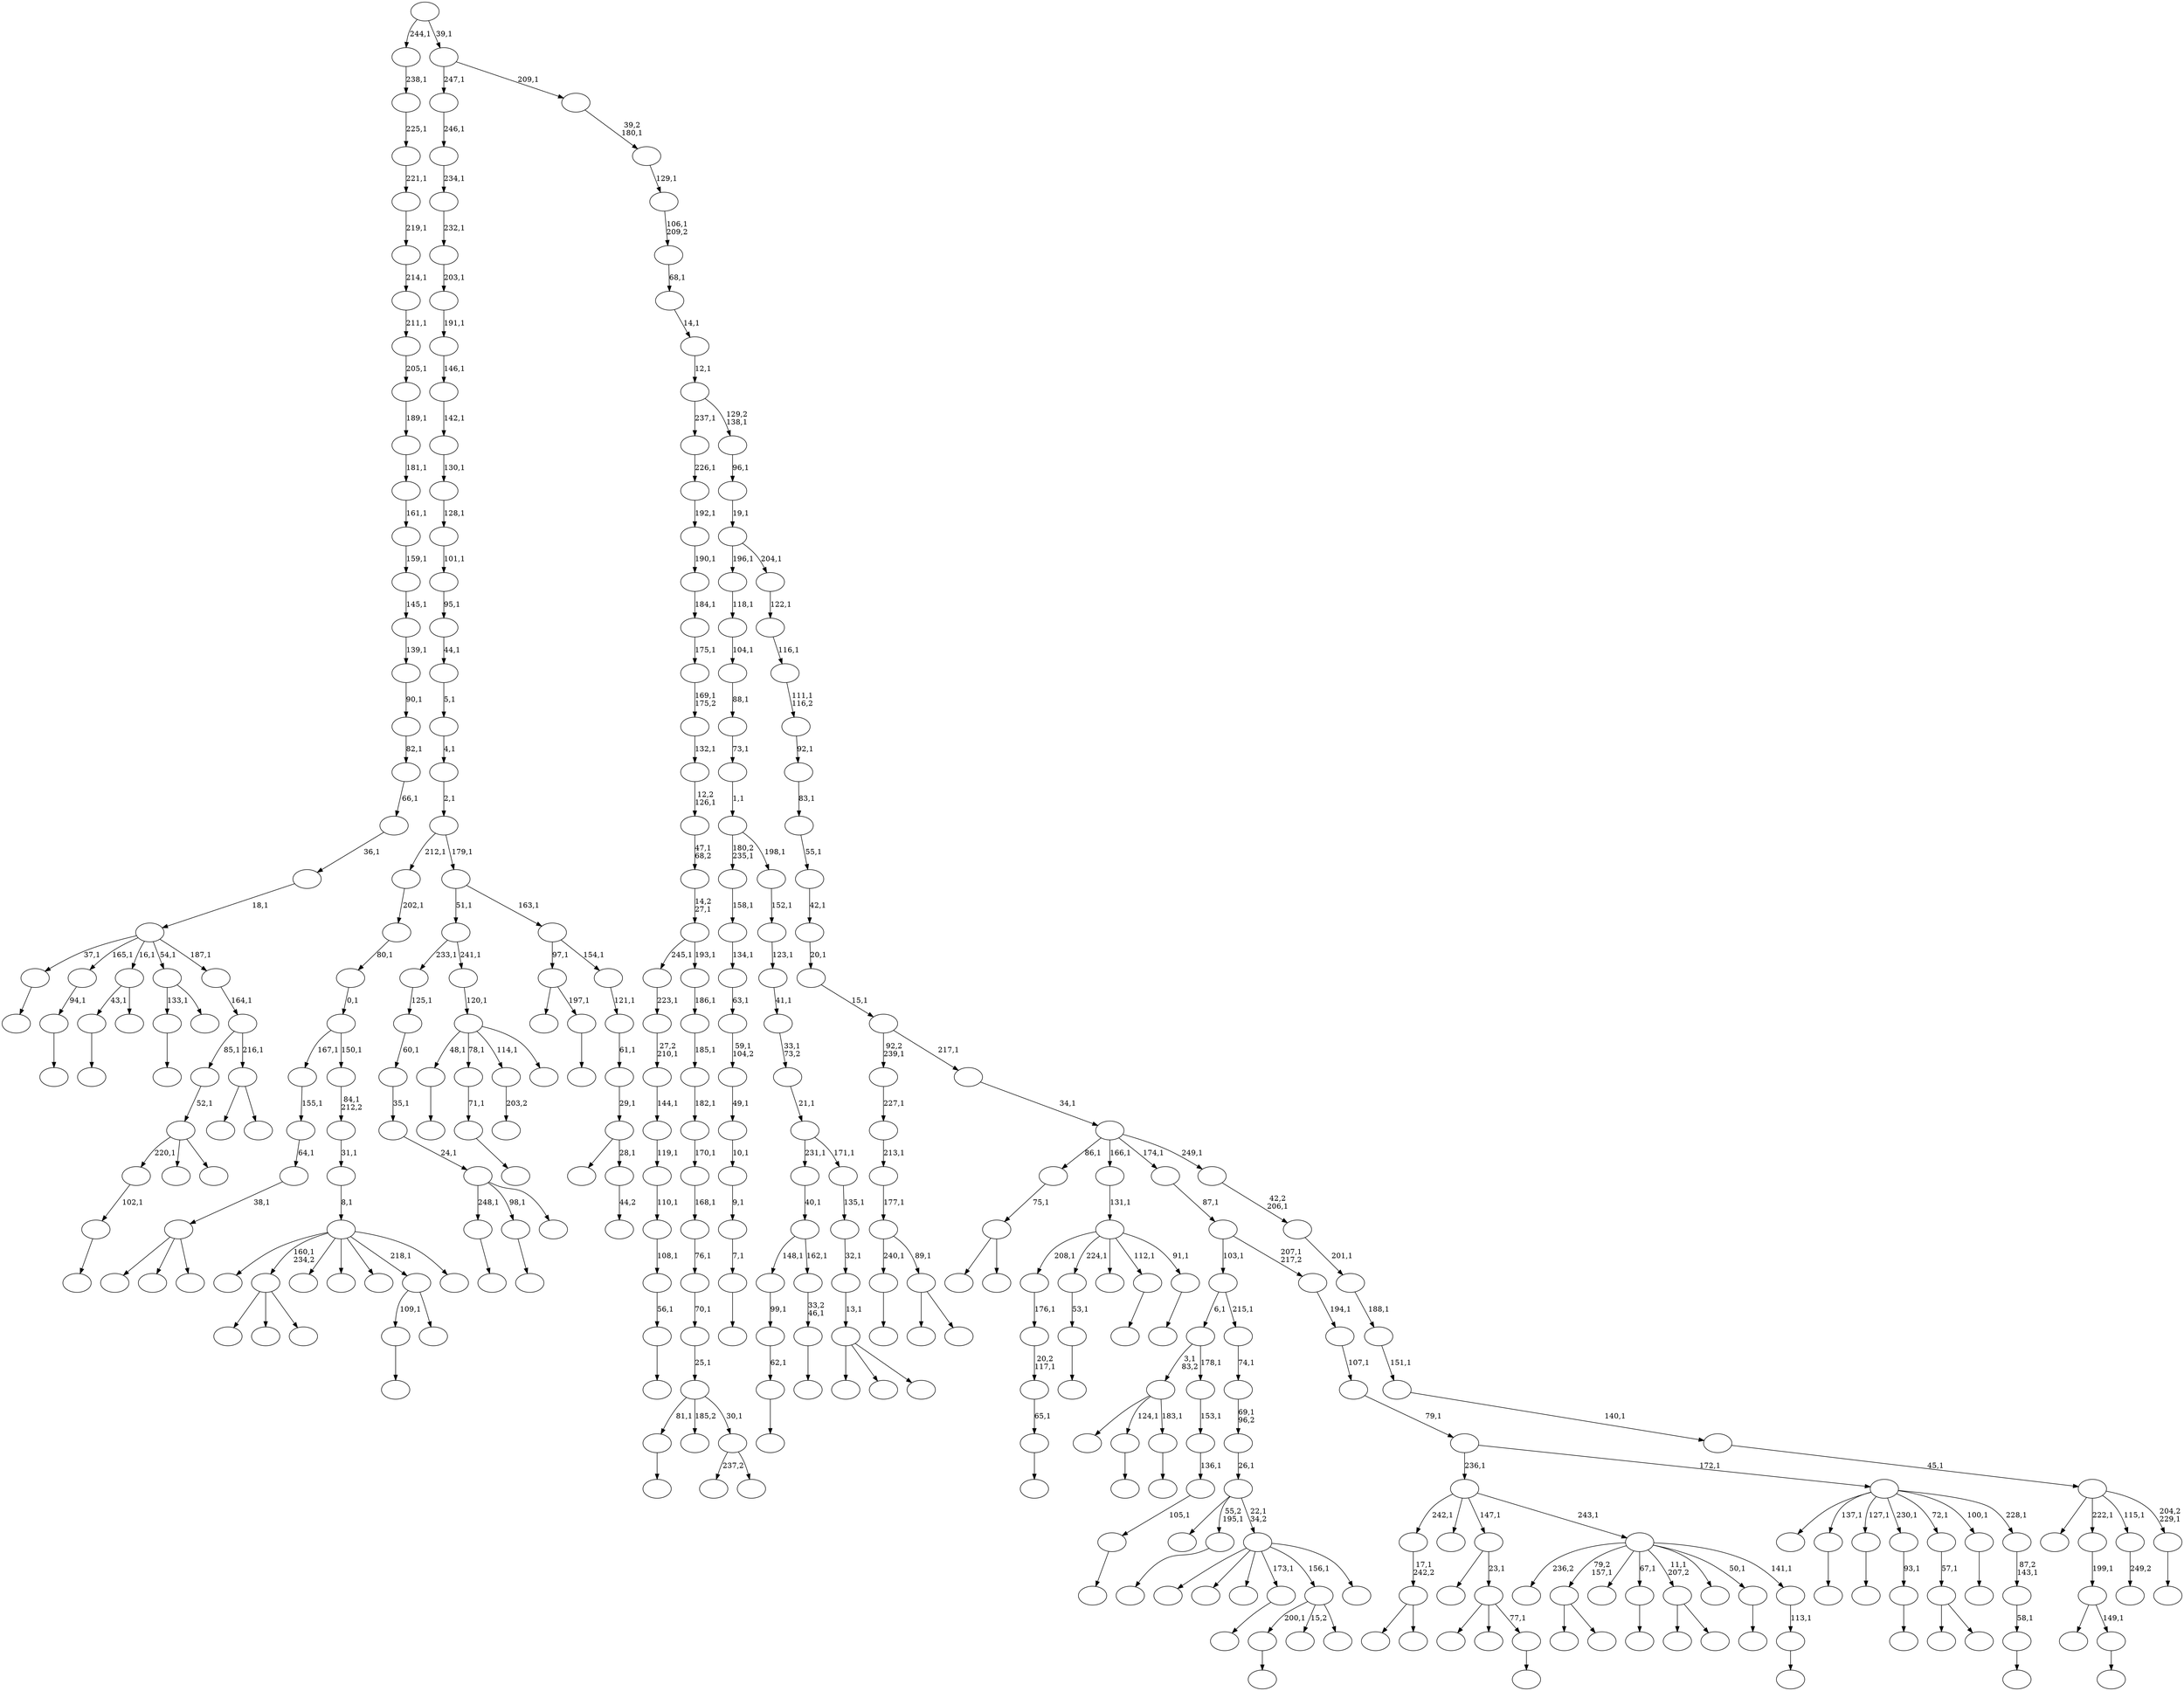 digraph T {
	350 [label=""]
	349 [label=""]
	348 [label=""]
	347 [label=""]
	346 [label=""]
	345 [label=""]
	344 [label=""]
	343 [label=""]
	342 [label=""]
	341 [label=""]
	340 [label=""]
	339 [label=""]
	338 [label=""]
	337 [label=""]
	336 [label=""]
	335 [label=""]
	334 [label=""]
	333 [label=""]
	332 [label=""]
	331 [label=""]
	330 [label=""]
	329 [label=""]
	328 [label=""]
	327 [label=""]
	326 [label=""]
	325 [label=""]
	324 [label=""]
	323 [label=""]
	322 [label=""]
	321 [label=""]
	320 [label=""]
	319 [label=""]
	318 [label=""]
	317 [label=""]
	316 [label=""]
	315 [label=""]
	314 [label=""]
	313 [label=""]
	312 [label=""]
	311 [label=""]
	310 [label=""]
	309 [label=""]
	308 [label=""]
	307 [label=""]
	306 [label=""]
	305 [label=""]
	304 [label=""]
	303 [label=""]
	302 [label=""]
	301 [label=""]
	300 [label=""]
	299 [label=""]
	298 [label=""]
	297 [label=""]
	296 [label=""]
	295 [label=""]
	294 [label=""]
	293 [label=""]
	292 [label=""]
	291 [label=""]
	290 [label=""]
	289 [label=""]
	288 [label=""]
	287 [label=""]
	286 [label=""]
	285 [label=""]
	284 [label=""]
	283 [label=""]
	282 [label=""]
	281 [label=""]
	280 [label=""]
	279 [label=""]
	278 [label=""]
	277 [label=""]
	276 [label=""]
	275 [label=""]
	274 [label=""]
	273 [label=""]
	272 [label=""]
	271 [label=""]
	270 [label=""]
	269 [label=""]
	268 [label=""]
	267 [label=""]
	266 [label=""]
	265 [label=""]
	264 [label=""]
	263 [label=""]
	262 [label=""]
	261 [label=""]
	260 [label=""]
	259 [label=""]
	258 [label=""]
	257 [label=""]
	256 [label=""]
	255 [label=""]
	254 [label=""]
	253 [label=""]
	252 [label=""]
	251 [label=""]
	250 [label=""]
	249 [label=""]
	248 [label=""]
	247 [label=""]
	246 [label=""]
	245 [label=""]
	244 [label=""]
	243 [label=""]
	242 [label=""]
	241 [label=""]
	240 [label=""]
	239 [label=""]
	238 [label=""]
	237 [label=""]
	236 [label=""]
	235 [label=""]
	234 [label=""]
	233 [label=""]
	232 [label=""]
	231 [label=""]
	230 [label=""]
	229 [label=""]
	228 [label=""]
	227 [label=""]
	226 [label=""]
	225 [label=""]
	224 [label=""]
	223 [label=""]
	222 [label=""]
	221 [label=""]
	220 [label=""]
	219 [label=""]
	218 [label=""]
	217 [label=""]
	216 [label=""]
	215 [label=""]
	214 [label=""]
	213 [label=""]
	212 [label=""]
	211 [label=""]
	210 [label=""]
	209 [label=""]
	208 [label=""]
	207 [label=""]
	206 [label=""]
	205 [label=""]
	204 [label=""]
	203 [label=""]
	202 [label=""]
	201 [label=""]
	200 [label=""]
	199 [label=""]
	198 [label=""]
	197 [label=""]
	196 [label=""]
	195 [label=""]
	194 [label=""]
	193 [label=""]
	192 [label=""]
	191 [label=""]
	190 [label=""]
	189 [label=""]
	188 [label=""]
	187 [label=""]
	186 [label=""]
	185 [label=""]
	184 [label=""]
	183 [label=""]
	182 [label=""]
	181 [label=""]
	180 [label=""]
	179 [label=""]
	178 [label=""]
	177 [label=""]
	176 [label=""]
	175 [label=""]
	174 [label=""]
	173 [label=""]
	172 [label=""]
	171 [label=""]
	170 [label=""]
	169 [label=""]
	168 [label=""]
	167 [label=""]
	166 [label=""]
	165 [label=""]
	164 [label=""]
	163 [label=""]
	162 [label=""]
	161 [label=""]
	160 [label=""]
	159 [label=""]
	158 [label=""]
	157 [label=""]
	156 [label=""]
	155 [label=""]
	154 [label=""]
	153 [label=""]
	152 [label=""]
	151 [label=""]
	150 [label=""]
	149 [label=""]
	148 [label=""]
	147 [label=""]
	146 [label=""]
	145 [label=""]
	144 [label=""]
	143 [label=""]
	142 [label=""]
	141 [label=""]
	140 [label=""]
	139 [label=""]
	138 [label=""]
	137 [label=""]
	136 [label=""]
	135 [label=""]
	134 [label=""]
	133 [label=""]
	132 [label=""]
	131 [label=""]
	130 [label=""]
	129 [label=""]
	128 [label=""]
	127 [label=""]
	126 [label=""]
	125 [label=""]
	124 [label=""]
	123 [label=""]
	122 [label=""]
	121 [label=""]
	120 [label=""]
	119 [label=""]
	118 [label=""]
	117 [label=""]
	116 [label=""]
	115 [label=""]
	114 [label=""]
	113 [label=""]
	112 [label=""]
	111 [label=""]
	110 [label=""]
	109 [label=""]
	108 [label=""]
	107 [label=""]
	106 [label=""]
	105 [label=""]
	104 [label=""]
	103 [label=""]
	102 [label=""]
	101 [label=""]
	100 [label=""]
	99 [label=""]
	98 [label=""]
	97 [label=""]
	96 [label=""]
	95 [label=""]
	94 [label=""]
	93 [label=""]
	92 [label=""]
	91 [label=""]
	90 [label=""]
	89 [label=""]
	88 [label=""]
	87 [label=""]
	86 [label=""]
	85 [label=""]
	84 [label=""]
	83 [label=""]
	82 [label=""]
	81 [label=""]
	80 [label=""]
	79 [label=""]
	78 [label=""]
	77 [label=""]
	76 [label=""]
	75 [label=""]
	74 [label=""]
	73 [label=""]
	72 [label=""]
	71 [label=""]
	70 [label=""]
	69 [label=""]
	68 [label=""]
	67 [label=""]
	66 [label=""]
	65 [label=""]
	64 [label=""]
	63 [label=""]
	62 [label=""]
	61 [label=""]
	60 [label=""]
	59 [label=""]
	58 [label=""]
	57 [label=""]
	56 [label=""]
	55 [label=""]
	54 [label=""]
	53 [label=""]
	52 [label=""]
	51 [label=""]
	50 [label=""]
	49 [label=""]
	48 [label=""]
	47 [label=""]
	46 [label=""]
	45 [label=""]
	44 [label=""]
	43 [label=""]
	42 [label=""]
	41 [label=""]
	40 [label=""]
	39 [label=""]
	38 [label=""]
	37 [label=""]
	36 [label=""]
	35 [label=""]
	34 [label=""]
	33 [label=""]
	32 [label=""]
	31 [label=""]
	30 [label=""]
	29 [label=""]
	28 [label=""]
	27 [label=""]
	26 [label=""]
	25 [label=""]
	24 [label=""]
	23 [label=""]
	22 [label=""]
	21 [label=""]
	20 [label=""]
	19 [label=""]
	18 [label=""]
	17 [label=""]
	16 [label=""]
	15 [label=""]
	14 [label=""]
	13 [label=""]
	12 [label=""]
	11 [label=""]
	10 [label=""]
	9 [label=""]
	8 [label=""]
	7 [label=""]
	6 [label=""]
	5 [label=""]
	4 [label=""]
	3 [label=""]
	2 [label=""]
	1 [label=""]
	0 [label=""]
	347 -> 348 [label=""]
	346 -> 347 [label="102,1"]
	342 -> 343 [label=""]
	333 -> 334 [label=""]
	331 -> 332 [label=""]
	329 -> 330 [label=""]
	328 -> 344 [label=""]
	328 -> 333 [label="124,1"]
	328 -> 329 [label="183,1"]
	326 -> 327 [label=""]
	321 -> 322 [label=""]
	318 -> 319 [label=""]
	317 -> 318 [label="7,1"]
	316 -> 317 [label="9,1"]
	315 -> 316 [label="10,1"]
	314 -> 315 [label="49,1"]
	313 -> 314 [label="59,1\n104,2"]
	312 -> 313 [label="63,1"]
	311 -> 312 [label="134,1"]
	310 -> 311 [label="158,1"]
	308 -> 309 [label=""]
	303 -> 338 [label=""]
	303 -> 304 [label=""]
	302 -> 303 [label="17,1\n242,2"]
	299 -> 300 [label=""]
	296 -> 297 [label=""]
	294 -> 295 [label=""]
	293 -> 340 [label=""]
	293 -> 294 [label="149,1"]
	292 -> 293 [label="199,1"]
	289 -> 325 [label=""]
	289 -> 290 [label=""]
	286 -> 287 [label=""]
	283 -> 284 [label=""]
	280 -> 281 [label=""]
	279 -> 280 [label="65,1"]
	278 -> 279 [label="20,2\n117,1"]
	277 -> 278 [label="176,1"]
	275 -> 276 [label=""]
	272 -> 273 [label=""]
	268 -> 269 [label=""]
	267 -> 268 [label="62,1"]
	266 -> 267 [label="99,1"]
	264 -> 265 [label=""]
	263 -> 264 [label="53,1"]
	261 -> 298 [label=""]
	261 -> 291 [label=""]
	261 -> 262 [label=""]
	259 -> 336 [label=""]
	259 -> 260 [label=""]
	257 -> 258 [label=""]
	256 -> 337 [label=""]
	256 -> 257 [label="197,1"]
	253 -> 254 [label=""]
	252 -> 253 [label="56,1"]
	251 -> 252 [label="108,1"]
	250 -> 251 [label="110,1"]
	249 -> 250 [label="119,1"]
	248 -> 249 [label="144,1"]
	247 -> 248 [label="27,2\n210,1"]
	246 -> 247 [label="223,1"]
	244 -> 245 [label=""]
	242 -> 243 [label=""]
	241 -> 242 [label="71,1"]
	238 -> 239 [label=""]
	237 -> 238 [label="94,1"]
	235 -> 341 [label=""]
	235 -> 271 [label=""]
	235 -> 236 [label=""]
	234 -> 235 [label="38,1"]
	233 -> 234 [label="64,1"]
	232 -> 233 [label="155,1"]
	230 -> 346 [label="220,1"]
	230 -> 320 [label=""]
	230 -> 231 [label=""]
	229 -> 230 [label="52,1"]
	225 -> 321 [label="248,1"]
	225 -> 296 [label="98,1"]
	225 -> 226 [label=""]
	224 -> 225 [label="24,1"]
	223 -> 224 [label="35,1"]
	222 -> 223 [label="60,1"]
	221 -> 222 [label="125,1"]
	218 -> 219 [label=""]
	217 -> 218 [label="105,1"]
	216 -> 217 [label="136,1"]
	215 -> 216 [label="153,1"]
	214 -> 328 [label="3,1\n83,2"]
	214 -> 215 [label="178,1"]
	212 -> 213 [label=""]
	211 -> 212 [label="33,2\n46,1"]
	210 -> 266 [label="148,1"]
	210 -> 211 [label="162,1"]
	209 -> 210 [label="40,1"]
	206 -> 207 [label="249,2"]
	202 -> 203 [label=""]
	199 -> 200 [label="203,2"]
	197 -> 198 [label=""]
	195 -> 274 [label="237,2"]
	195 -> 196 [label=""]
	194 -> 308 [label="81,1"]
	194 -> 306 [label="185,2"]
	194 -> 195 [label="30,1"]
	193 -> 194 [label="25,1"]
	192 -> 193 [label="70,1"]
	191 -> 192 [label="76,1"]
	190 -> 191 [label="168,1"]
	189 -> 190 [label="170,1"]
	188 -> 189 [label="182,1"]
	187 -> 188 [label="185,1"]
	186 -> 187 [label="186,1"]
	185 -> 246 [label="245,1"]
	185 -> 186 [label="193,1"]
	184 -> 185 [label="14,2\n27,1"]
	183 -> 184 [label="47,1\n68,2"]
	182 -> 183 [label="12,2\n126,1"]
	181 -> 182 [label="132,1"]
	180 -> 181 [label="169,1\n175,2"]
	179 -> 180 [label="175,1"]
	178 -> 179 [label="184,1"]
	177 -> 178 [label="190,1"]
	176 -> 177 [label="192,1"]
	175 -> 176 [label="226,1"]
	172 -> 173 [label=""]
	170 -> 171 [label=""]
	168 -> 286 [label="43,1"]
	168 -> 169 [label=""]
	166 -> 244 [label="48,1"]
	166 -> 241 [label="78,1"]
	166 -> 199 [label="114,1"]
	166 -> 167 [label=""]
	165 -> 166 [label="120,1"]
	164 -> 221 [label="233,1"]
	164 -> 165 [label="241,1"]
	162 -> 163 [label=""]
	161 -> 162 [label="93,1"]
	157 -> 174 [label=""]
	157 -> 158 [label=""]
	156 -> 157 [label="75,1"]
	154 -> 283 [label="109,1"]
	154 -> 155 [label=""]
	152 -> 305 [label=""]
	152 -> 153 [label=""]
	151 -> 170 [label="240,1"]
	151 -> 152 [label="89,1"]
	150 -> 151 [label="177,1"]
	149 -> 150 [label="213,1"]
	148 -> 149 [label="227,1"]
	146 -> 324 [label=""]
	146 -> 261 [label="160,1\n234,2"]
	146 -> 228 [label=""]
	146 -> 220 [label=""]
	146 -> 160 [label=""]
	146 -> 154 [label="218,1"]
	146 -> 147 [label=""]
	145 -> 146 [label="8,1"]
	144 -> 145 [label="31,1"]
	143 -> 144 [label="84,1\n212,2"]
	142 -> 232 [label="167,1"]
	142 -> 143 [label="150,1"]
	141 -> 142 [label="0,1"]
	140 -> 141 [label="80,1"]
	139 -> 140 [label="202,1"]
	137 -> 138 [label=""]
	136 -> 345 [label=""]
	136 -> 205 [label=""]
	136 -> 137 [label="77,1"]
	135 -> 159 [label=""]
	135 -> 136 [label="23,1"]
	133 -> 342 [label="200,1"]
	133 -> 208 [label="15,2"]
	133 -> 134 [label=""]
	131 -> 132 [label=""]
	130 -> 277 [label="208,1"]
	130 -> 263 [label="224,1"]
	130 -> 227 [label=""]
	130 -> 202 [label="112,1"]
	130 -> 131 [label="91,1"]
	129 -> 130 [label="131,1"]
	127 -> 350 [label=""]
	127 -> 335 [label=""]
	127 -> 323 [label=""]
	127 -> 172 [label="173,1"]
	127 -> 133 [label="156,1"]
	127 -> 128 [label=""]
	126 -> 255 [label=""]
	126 -> 197 [label="55,2\n195,1"]
	126 -> 127 [label="22,1\n34,2"]
	125 -> 126 [label="26,1"]
	124 -> 125 [label="69,1\n96,2"]
	123 -> 124 [label="74,1"]
	122 -> 214 [label="6,1"]
	122 -> 123 [label="215,1"]
	120 -> 121 [label=""]
	118 -> 119 [label=""]
	117 -> 118 [label="113,1"]
	116 -> 339 [label="236,2"]
	116 -> 289 [label="79,2\n157,1"]
	116 -> 285 [label=""]
	116 -> 275 [label="67,1"]
	116 -> 259 [label="11,1\n207,2"]
	116 -> 201 [label=""]
	116 -> 120 [label="50,1"]
	116 -> 117 [label="141,1"]
	115 -> 302 [label="242,1"]
	115 -> 270 [label=""]
	115 -> 135 [label="147,1"]
	115 -> 116 [label="243,1"]
	113 -> 204 [label=""]
	113 -> 114 [label=""]
	112 -> 113 [label="57,1"]
	110 -> 326 [label="133,1"]
	110 -> 111 [label=""]
	108 -> 109 [label=""]
	106 -> 107 [label=""]
	105 -> 106 [label="58,1"]
	104 -> 105 [label="87,2\n143,1"]
	103 -> 301 [label=""]
	103 -> 299 [label="137,1"]
	103 -> 272 [label="127,1"]
	103 -> 161 [label="230,1"]
	103 -> 112 [label="72,1"]
	103 -> 108 [label="100,1"]
	103 -> 104 [label="228,1"]
	102 -> 115 [label="236,1"]
	102 -> 103 [label="172,1"]
	101 -> 102 [label="79,1"]
	100 -> 101 [label="107,1"]
	99 -> 100 [label="194,1"]
	98 -> 122 [label="103,1"]
	98 -> 99 [label="207,1\n217,2"]
	97 -> 98 [label="87,1"]
	95 -> 307 [label=""]
	95 -> 282 [label=""]
	95 -> 96 [label=""]
	94 -> 95 [label="13,1"]
	93 -> 94 [label="32,1"]
	92 -> 93 [label="135,1"]
	91 -> 209 [label="231,1"]
	91 -> 92 [label="171,1"]
	90 -> 91 [label="21,1"]
	89 -> 90 [label="33,1\n73,2"]
	88 -> 89 [label="41,1"]
	87 -> 88 [label="123,1"]
	86 -> 87 [label="152,1"]
	85 -> 310 [label="180,2\n235,1"]
	85 -> 86 [label="198,1"]
	84 -> 85 [label="1,1"]
	83 -> 84 [label="73,1"]
	82 -> 83 [label="88,1"]
	81 -> 82 [label="104,1"]
	80 -> 81 [label="118,1"]
	78 -> 240 [label=""]
	78 -> 79 [label=""]
	77 -> 229 [label="85,1"]
	77 -> 78 [label="216,1"]
	76 -> 77 [label="164,1"]
	75 -> 331 [label="37,1"]
	75 -> 237 [label="165,1"]
	75 -> 168 [label="16,1"]
	75 -> 110 [label="54,1"]
	75 -> 76 [label="187,1"]
	74 -> 75 [label="18,1"]
	73 -> 74 [label="36,1"]
	72 -> 73 [label="66,1"]
	71 -> 72 [label="82,1"]
	70 -> 71 [label="90,1"]
	69 -> 70 [label="139,1"]
	68 -> 69 [label="145,1"]
	67 -> 68 [label="159,1"]
	66 -> 67 [label="161,1"]
	65 -> 66 [label="181,1"]
	64 -> 65 [label="189,1"]
	63 -> 64 [label="205,1"]
	62 -> 63 [label="211,1"]
	61 -> 62 [label="214,1"]
	60 -> 61 [label="219,1"]
	59 -> 60 [label="221,1"]
	58 -> 59 [label="225,1"]
	57 -> 58 [label="238,1"]
	55 -> 56 [label="44,2"]
	54 -> 288 [label=""]
	54 -> 55 [label="28,1"]
	53 -> 54 [label="29,1"]
	52 -> 53 [label="61,1"]
	51 -> 52 [label="121,1"]
	50 -> 256 [label="97,1"]
	50 -> 51 [label="154,1"]
	49 -> 164 [label="51,1"]
	49 -> 50 [label="163,1"]
	48 -> 139 [label="212,1"]
	48 -> 49 [label="179,1"]
	47 -> 48 [label="2,1"]
	46 -> 47 [label="4,1"]
	45 -> 46 [label="5,1"]
	44 -> 45 [label="44,1"]
	43 -> 44 [label="95,1"]
	42 -> 43 [label="101,1"]
	41 -> 42 [label="128,1"]
	40 -> 41 [label="130,1"]
	39 -> 40 [label="142,1"]
	38 -> 39 [label="146,1"]
	37 -> 38 [label="191,1"]
	36 -> 37 [label="203,1"]
	35 -> 36 [label="232,1"]
	34 -> 35 [label="234,1"]
	33 -> 34 [label="246,1"]
	31 -> 32 [label=""]
	30 -> 349 [label=""]
	30 -> 292 [label="222,1"]
	30 -> 206 [label="115,1"]
	30 -> 31 [label="204,2\n229,1"]
	29 -> 30 [label="45,1"]
	28 -> 29 [label="140,1"]
	27 -> 28 [label="151,1"]
	26 -> 27 [label="188,1"]
	25 -> 26 [label="201,1"]
	24 -> 25 [label="42,2\n206,1"]
	23 -> 156 [label="86,1"]
	23 -> 129 [label="166,1"]
	23 -> 97 [label="174,1"]
	23 -> 24 [label="249,1"]
	22 -> 23 [label="34,1"]
	21 -> 148 [label="92,2\n239,1"]
	21 -> 22 [label="217,1"]
	20 -> 21 [label="15,1"]
	19 -> 20 [label="20,1"]
	18 -> 19 [label="42,1"]
	17 -> 18 [label="55,1"]
	16 -> 17 [label="83,1"]
	15 -> 16 [label="92,1"]
	14 -> 15 [label="111,1\n116,2"]
	13 -> 14 [label="116,1"]
	12 -> 13 [label="122,1"]
	11 -> 80 [label="196,1"]
	11 -> 12 [label="204,1"]
	10 -> 11 [label="19,1"]
	9 -> 10 [label="96,1"]
	8 -> 175 [label="237,1"]
	8 -> 9 [label="129,2\n138,1"]
	7 -> 8 [label="12,1"]
	6 -> 7 [label="14,1"]
	5 -> 6 [label="68,1"]
	4 -> 5 [label="106,1\n209,2"]
	3 -> 4 [label="129,1"]
	2 -> 3 [label="39,2\n180,1"]
	1 -> 33 [label="247,1"]
	1 -> 2 [label="209,1"]
	0 -> 57 [label="244,1"]
	0 -> 1 [label="39,1"]
}

